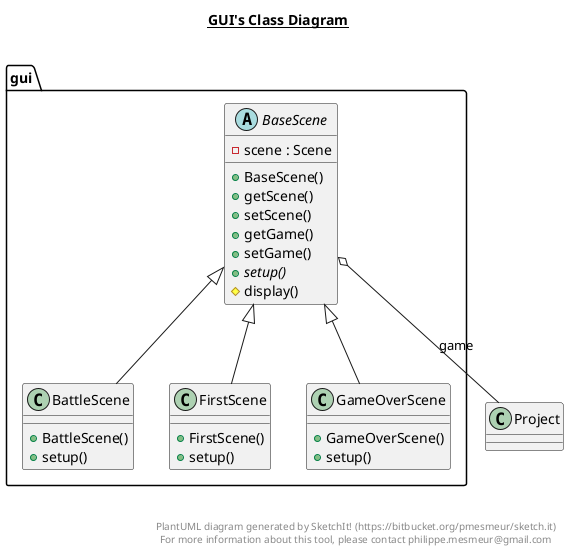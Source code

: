 @startuml

title __GUI's Class Diagram__\n

  package gui {
    abstract class BaseScene {
        - scene : Scene
        + BaseScene()
        + getScene()
        + setScene()
        + getGame()
        + setGame()
        {abstract} + setup()
        # display()
    }
  }
  

  package gui {
    class BattleScene {
        + BattleScene()
        + setup()
    }
  }
  

  package gui {
    class FirstScene {
        + FirstScene()
        + setup()
    }
  }
  

  package gui {
    class GameOverScene {
        + GameOverScene()
        + setup()
    }
  }
  

  BaseScene o-- Project : game
  BattleScene -up-|> BaseScene
  FirstScene -up-|> BaseScene
  GameOverScene -up-|> BaseScene


right footer


PlantUML diagram generated by SketchIt! (https://bitbucket.org/pmesmeur/sketch.it)
For more information about this tool, please contact philippe.mesmeur@gmail.com
endfooter

@enduml
